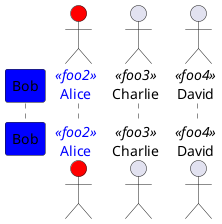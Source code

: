{
  "sha1": "8fi8j115a83up6757x59hocxujy3hkp",
  "insertion": {
    "when": "2024-05-30T20:48:21.410Z",
    "user": "plantuml@gmail.com"
  }
}
@startuml
skinparam useBetaStyle true
<style>
SequenceDiagram {
    participant {
        BackgroundColor Blue
    }
    actor {
    .foo2 {
        BackgroundColor Red
        FontColor Blue
    }
    }
}
</style>

participant Bob 
actor Alice <<foo2>>
actor Charlie <<foo3>>
actor David <<foo4>>

@enduml

